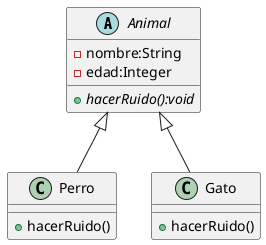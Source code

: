 @startuml

abstract class Animal{
- nombre:String
- edad:Integer

+{abstract} hacerRuido():void
}

class Perro{
+ hacerRuido()
}

class Gato{
+ hacerRuido()
}

Animal<|--Perro
Animal<|--Gato
@enduml